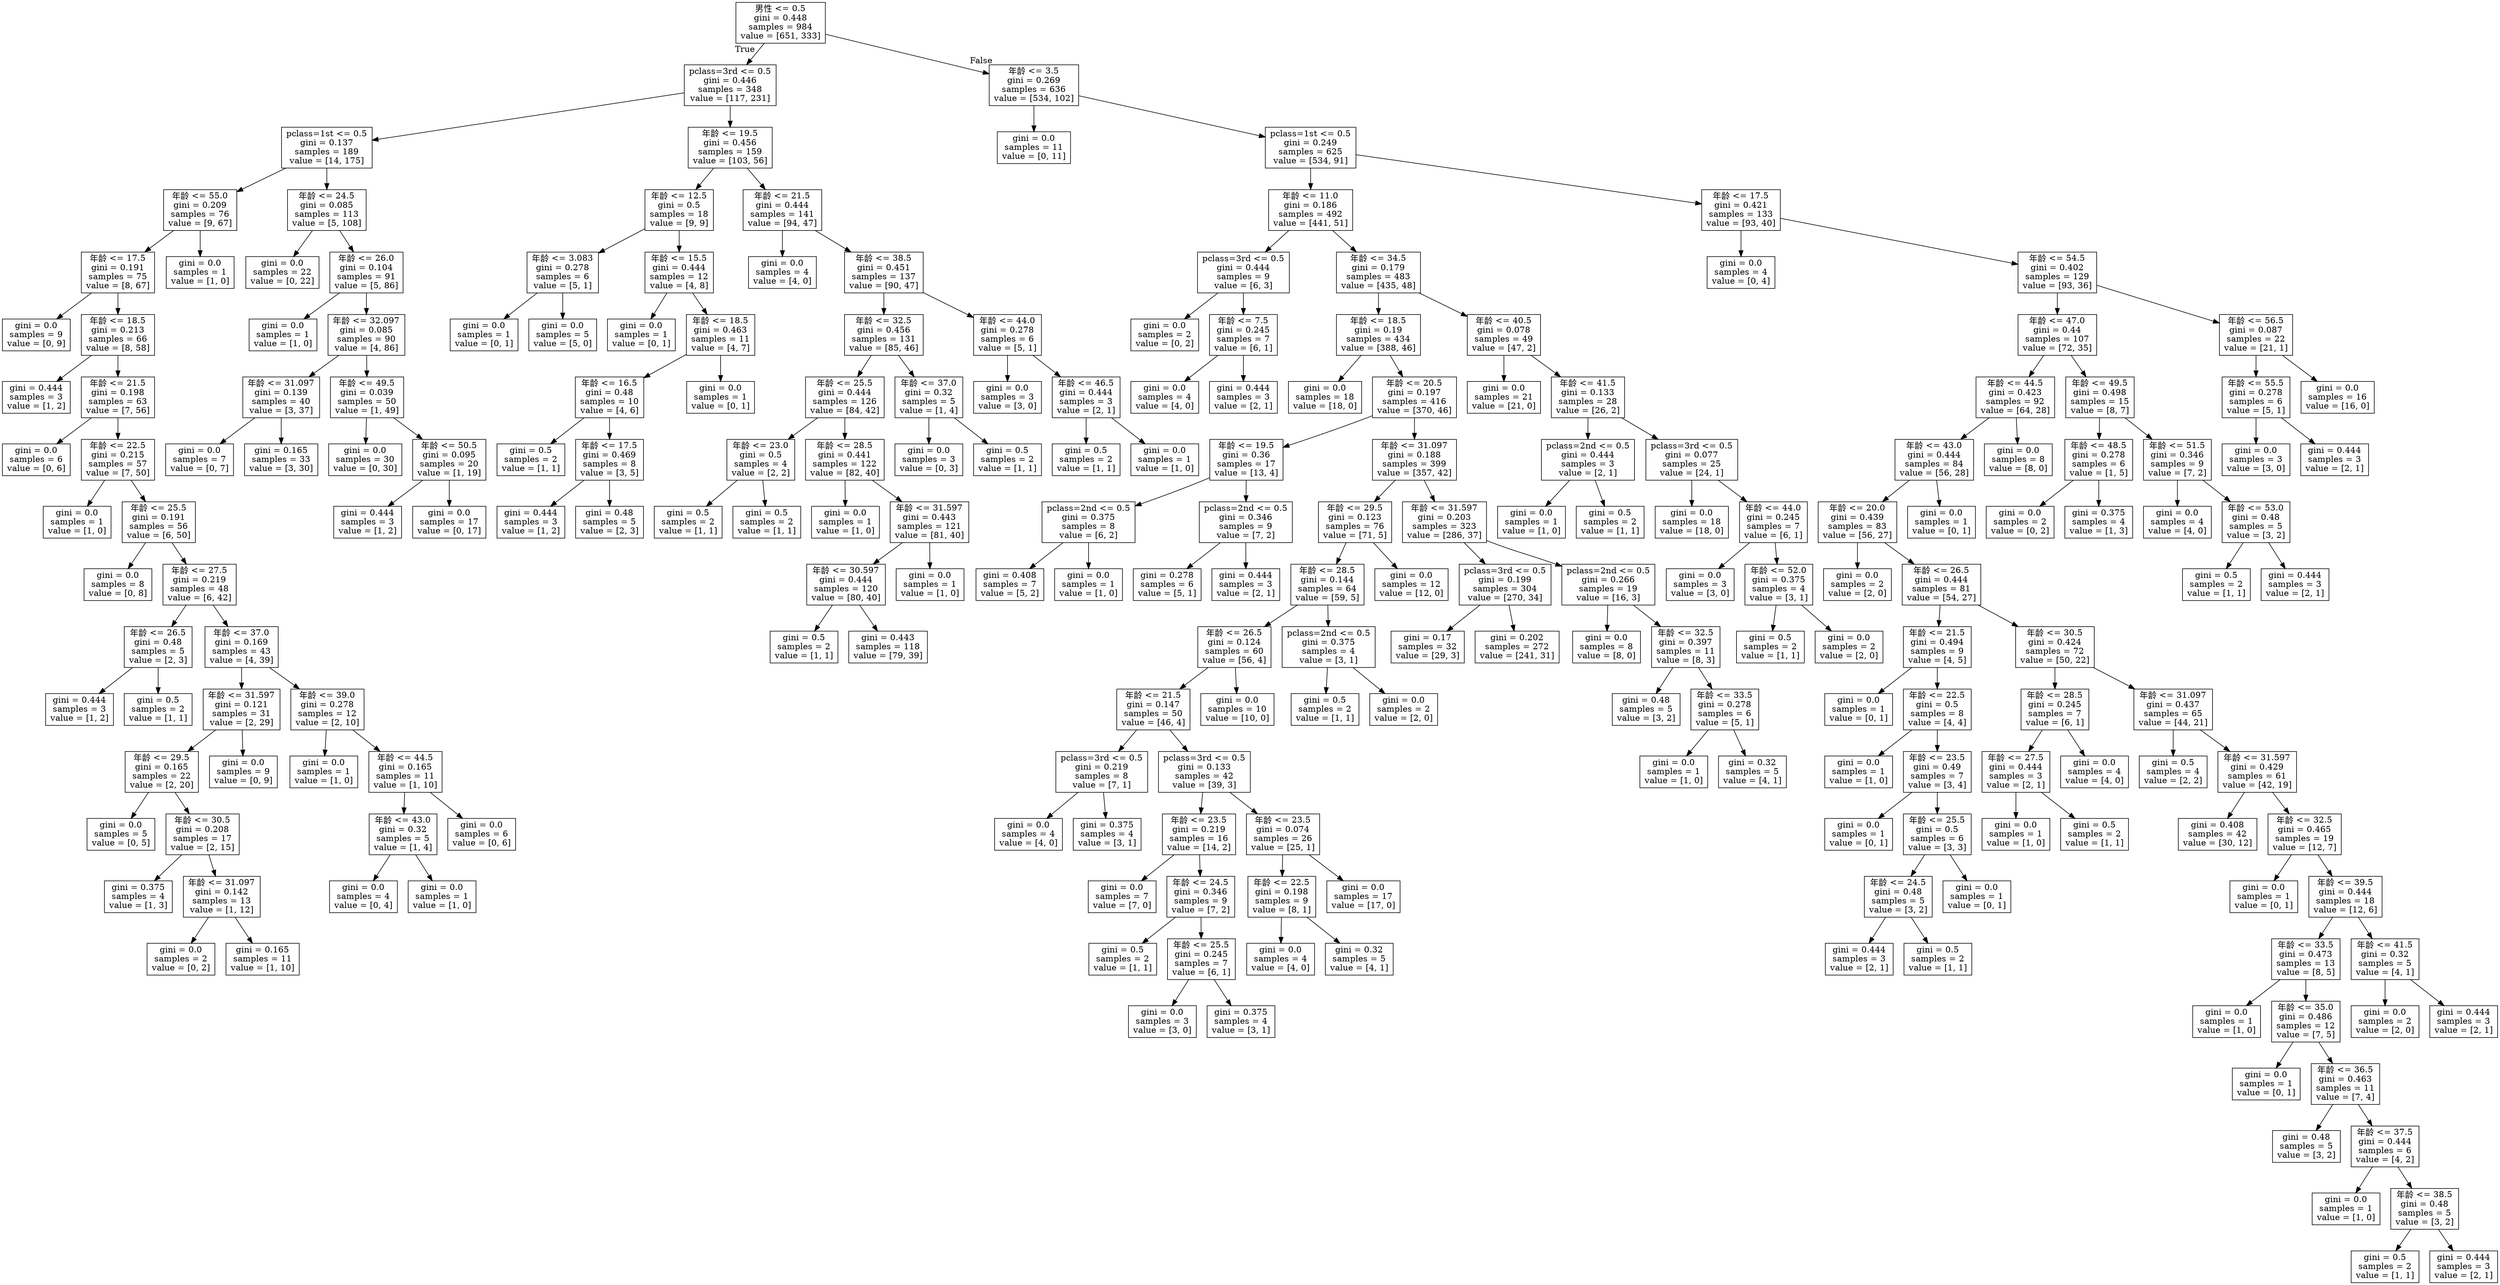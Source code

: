 digraph Tree {
node [shape=box] ;
0 [label="男性 <= 0.5\ngini = 0.448\nsamples = 984\nvalue = [651, 333]"] ;
1 [label="pclass=3rd <= 0.5\ngini = 0.446\nsamples = 348\nvalue = [117, 231]"] ;
0 -> 1 [labeldistance=2.5, labelangle=45, headlabel="True"] ;
2 [label="pclass=1st <= 0.5\ngini = 0.137\nsamples = 189\nvalue = [14, 175]"] ;
1 -> 2 ;
3 [label="年龄 <= 55.0\ngini = 0.209\nsamples = 76\nvalue = [9, 67]"] ;
2 -> 3 ;
4 [label="年龄 <= 17.5\ngini = 0.191\nsamples = 75\nvalue = [8, 67]"] ;
3 -> 4 ;
5 [label="gini = 0.0\nsamples = 9\nvalue = [0, 9]"] ;
4 -> 5 ;
6 [label="年龄 <= 18.5\ngini = 0.213\nsamples = 66\nvalue = [8, 58]"] ;
4 -> 6 ;
7 [label="gini = 0.444\nsamples = 3\nvalue = [1, 2]"] ;
6 -> 7 ;
8 [label="年龄 <= 21.5\ngini = 0.198\nsamples = 63\nvalue = [7, 56]"] ;
6 -> 8 ;
9 [label="gini = 0.0\nsamples = 6\nvalue = [0, 6]"] ;
8 -> 9 ;
10 [label="年龄 <= 22.5\ngini = 0.215\nsamples = 57\nvalue = [7, 50]"] ;
8 -> 10 ;
11 [label="gini = 0.0\nsamples = 1\nvalue = [1, 0]"] ;
10 -> 11 ;
12 [label="年龄 <= 25.5\ngini = 0.191\nsamples = 56\nvalue = [6, 50]"] ;
10 -> 12 ;
13 [label="gini = 0.0\nsamples = 8\nvalue = [0, 8]"] ;
12 -> 13 ;
14 [label="年龄 <= 27.5\ngini = 0.219\nsamples = 48\nvalue = [6, 42]"] ;
12 -> 14 ;
15 [label="年龄 <= 26.5\ngini = 0.48\nsamples = 5\nvalue = [2, 3]"] ;
14 -> 15 ;
16 [label="gini = 0.444\nsamples = 3\nvalue = [1, 2]"] ;
15 -> 16 ;
17 [label="gini = 0.5\nsamples = 2\nvalue = [1, 1]"] ;
15 -> 17 ;
18 [label="年龄 <= 37.0\ngini = 0.169\nsamples = 43\nvalue = [4, 39]"] ;
14 -> 18 ;
19 [label="年龄 <= 31.597\ngini = 0.121\nsamples = 31\nvalue = [2, 29]"] ;
18 -> 19 ;
20 [label="年龄 <= 29.5\ngini = 0.165\nsamples = 22\nvalue = [2, 20]"] ;
19 -> 20 ;
21 [label="gini = 0.0\nsamples = 5\nvalue = [0, 5]"] ;
20 -> 21 ;
22 [label="年龄 <= 30.5\ngini = 0.208\nsamples = 17\nvalue = [2, 15]"] ;
20 -> 22 ;
23 [label="gini = 0.375\nsamples = 4\nvalue = [1, 3]"] ;
22 -> 23 ;
24 [label="年龄 <= 31.097\ngini = 0.142\nsamples = 13\nvalue = [1, 12]"] ;
22 -> 24 ;
25 [label="gini = 0.0\nsamples = 2\nvalue = [0, 2]"] ;
24 -> 25 ;
26 [label="gini = 0.165\nsamples = 11\nvalue = [1, 10]"] ;
24 -> 26 ;
27 [label="gini = 0.0\nsamples = 9\nvalue = [0, 9]"] ;
19 -> 27 ;
28 [label="年龄 <= 39.0\ngini = 0.278\nsamples = 12\nvalue = [2, 10]"] ;
18 -> 28 ;
29 [label="gini = 0.0\nsamples = 1\nvalue = [1, 0]"] ;
28 -> 29 ;
30 [label="年龄 <= 44.5\ngini = 0.165\nsamples = 11\nvalue = [1, 10]"] ;
28 -> 30 ;
31 [label="年龄 <= 43.0\ngini = 0.32\nsamples = 5\nvalue = [1, 4]"] ;
30 -> 31 ;
32 [label="gini = 0.0\nsamples = 4\nvalue = [0, 4]"] ;
31 -> 32 ;
33 [label="gini = 0.0\nsamples = 1\nvalue = [1, 0]"] ;
31 -> 33 ;
34 [label="gini = 0.0\nsamples = 6\nvalue = [0, 6]"] ;
30 -> 34 ;
35 [label="gini = 0.0\nsamples = 1\nvalue = [1, 0]"] ;
3 -> 35 ;
36 [label="年龄 <= 24.5\ngini = 0.085\nsamples = 113\nvalue = [5, 108]"] ;
2 -> 36 ;
37 [label="gini = 0.0\nsamples = 22\nvalue = [0, 22]"] ;
36 -> 37 ;
38 [label="年龄 <= 26.0\ngini = 0.104\nsamples = 91\nvalue = [5, 86]"] ;
36 -> 38 ;
39 [label="gini = 0.0\nsamples = 1\nvalue = [1, 0]"] ;
38 -> 39 ;
40 [label="年龄 <= 32.097\ngini = 0.085\nsamples = 90\nvalue = [4, 86]"] ;
38 -> 40 ;
41 [label="年龄 <= 31.097\ngini = 0.139\nsamples = 40\nvalue = [3, 37]"] ;
40 -> 41 ;
42 [label="gini = 0.0\nsamples = 7\nvalue = [0, 7]"] ;
41 -> 42 ;
43 [label="gini = 0.165\nsamples = 33\nvalue = [3, 30]"] ;
41 -> 43 ;
44 [label="年龄 <= 49.5\ngini = 0.039\nsamples = 50\nvalue = [1, 49]"] ;
40 -> 44 ;
45 [label="gini = 0.0\nsamples = 30\nvalue = [0, 30]"] ;
44 -> 45 ;
46 [label="年龄 <= 50.5\ngini = 0.095\nsamples = 20\nvalue = [1, 19]"] ;
44 -> 46 ;
47 [label="gini = 0.444\nsamples = 3\nvalue = [1, 2]"] ;
46 -> 47 ;
48 [label="gini = 0.0\nsamples = 17\nvalue = [0, 17]"] ;
46 -> 48 ;
49 [label="年龄 <= 19.5\ngini = 0.456\nsamples = 159\nvalue = [103, 56]"] ;
1 -> 49 ;
50 [label="年龄 <= 12.5\ngini = 0.5\nsamples = 18\nvalue = [9, 9]"] ;
49 -> 50 ;
51 [label="年龄 <= 3.083\ngini = 0.278\nsamples = 6\nvalue = [5, 1]"] ;
50 -> 51 ;
52 [label="gini = 0.0\nsamples = 1\nvalue = [0, 1]"] ;
51 -> 52 ;
53 [label="gini = 0.0\nsamples = 5\nvalue = [5, 0]"] ;
51 -> 53 ;
54 [label="年龄 <= 15.5\ngini = 0.444\nsamples = 12\nvalue = [4, 8]"] ;
50 -> 54 ;
55 [label="gini = 0.0\nsamples = 1\nvalue = [0, 1]"] ;
54 -> 55 ;
56 [label="年龄 <= 18.5\ngini = 0.463\nsamples = 11\nvalue = [4, 7]"] ;
54 -> 56 ;
57 [label="年龄 <= 16.5\ngini = 0.48\nsamples = 10\nvalue = [4, 6]"] ;
56 -> 57 ;
58 [label="gini = 0.5\nsamples = 2\nvalue = [1, 1]"] ;
57 -> 58 ;
59 [label="年龄 <= 17.5\ngini = 0.469\nsamples = 8\nvalue = [3, 5]"] ;
57 -> 59 ;
60 [label="gini = 0.444\nsamples = 3\nvalue = [1, 2]"] ;
59 -> 60 ;
61 [label="gini = 0.48\nsamples = 5\nvalue = [2, 3]"] ;
59 -> 61 ;
62 [label="gini = 0.0\nsamples = 1\nvalue = [0, 1]"] ;
56 -> 62 ;
63 [label="年龄 <= 21.5\ngini = 0.444\nsamples = 141\nvalue = [94, 47]"] ;
49 -> 63 ;
64 [label="gini = 0.0\nsamples = 4\nvalue = [4, 0]"] ;
63 -> 64 ;
65 [label="年龄 <= 38.5\ngini = 0.451\nsamples = 137\nvalue = [90, 47]"] ;
63 -> 65 ;
66 [label="年龄 <= 32.5\ngini = 0.456\nsamples = 131\nvalue = [85, 46]"] ;
65 -> 66 ;
67 [label="年龄 <= 25.5\ngini = 0.444\nsamples = 126\nvalue = [84, 42]"] ;
66 -> 67 ;
68 [label="年龄 <= 23.0\ngini = 0.5\nsamples = 4\nvalue = [2, 2]"] ;
67 -> 68 ;
69 [label="gini = 0.5\nsamples = 2\nvalue = [1, 1]"] ;
68 -> 69 ;
70 [label="gini = 0.5\nsamples = 2\nvalue = [1, 1]"] ;
68 -> 70 ;
71 [label="年龄 <= 28.5\ngini = 0.441\nsamples = 122\nvalue = [82, 40]"] ;
67 -> 71 ;
72 [label="gini = 0.0\nsamples = 1\nvalue = [1, 0]"] ;
71 -> 72 ;
73 [label="年龄 <= 31.597\ngini = 0.443\nsamples = 121\nvalue = [81, 40]"] ;
71 -> 73 ;
74 [label="年龄 <= 30.597\ngini = 0.444\nsamples = 120\nvalue = [80, 40]"] ;
73 -> 74 ;
75 [label="gini = 0.5\nsamples = 2\nvalue = [1, 1]"] ;
74 -> 75 ;
76 [label="gini = 0.443\nsamples = 118\nvalue = [79, 39]"] ;
74 -> 76 ;
77 [label="gini = 0.0\nsamples = 1\nvalue = [1, 0]"] ;
73 -> 77 ;
78 [label="年龄 <= 37.0\ngini = 0.32\nsamples = 5\nvalue = [1, 4]"] ;
66 -> 78 ;
79 [label="gini = 0.0\nsamples = 3\nvalue = [0, 3]"] ;
78 -> 79 ;
80 [label="gini = 0.5\nsamples = 2\nvalue = [1, 1]"] ;
78 -> 80 ;
81 [label="年龄 <= 44.0\ngini = 0.278\nsamples = 6\nvalue = [5, 1]"] ;
65 -> 81 ;
82 [label="gini = 0.0\nsamples = 3\nvalue = [3, 0]"] ;
81 -> 82 ;
83 [label="年龄 <= 46.5\ngini = 0.444\nsamples = 3\nvalue = [2, 1]"] ;
81 -> 83 ;
84 [label="gini = 0.5\nsamples = 2\nvalue = [1, 1]"] ;
83 -> 84 ;
85 [label="gini = 0.0\nsamples = 1\nvalue = [1, 0]"] ;
83 -> 85 ;
86 [label="年龄 <= 3.5\ngini = 0.269\nsamples = 636\nvalue = [534, 102]"] ;
0 -> 86 [labeldistance=2.5, labelangle=-45, headlabel="False"] ;
87 [label="gini = 0.0\nsamples = 11\nvalue = [0, 11]"] ;
86 -> 87 ;
88 [label="pclass=1st <= 0.5\ngini = 0.249\nsamples = 625\nvalue = [534, 91]"] ;
86 -> 88 ;
89 [label="年龄 <= 11.0\ngini = 0.186\nsamples = 492\nvalue = [441, 51]"] ;
88 -> 89 ;
90 [label="pclass=3rd <= 0.5\ngini = 0.444\nsamples = 9\nvalue = [6, 3]"] ;
89 -> 90 ;
91 [label="gini = 0.0\nsamples = 2\nvalue = [0, 2]"] ;
90 -> 91 ;
92 [label="年龄 <= 7.5\ngini = 0.245\nsamples = 7\nvalue = [6, 1]"] ;
90 -> 92 ;
93 [label="gini = 0.0\nsamples = 4\nvalue = [4, 0]"] ;
92 -> 93 ;
94 [label="gini = 0.444\nsamples = 3\nvalue = [2, 1]"] ;
92 -> 94 ;
95 [label="年龄 <= 34.5\ngini = 0.179\nsamples = 483\nvalue = [435, 48]"] ;
89 -> 95 ;
96 [label="年龄 <= 18.5\ngini = 0.19\nsamples = 434\nvalue = [388, 46]"] ;
95 -> 96 ;
97 [label="gini = 0.0\nsamples = 18\nvalue = [18, 0]"] ;
96 -> 97 ;
98 [label="年龄 <= 20.5\ngini = 0.197\nsamples = 416\nvalue = [370, 46]"] ;
96 -> 98 ;
99 [label="年龄 <= 19.5\ngini = 0.36\nsamples = 17\nvalue = [13, 4]"] ;
98 -> 99 ;
100 [label="pclass=2nd <= 0.5\ngini = 0.375\nsamples = 8\nvalue = [6, 2]"] ;
99 -> 100 ;
101 [label="gini = 0.408\nsamples = 7\nvalue = [5, 2]"] ;
100 -> 101 ;
102 [label="gini = 0.0\nsamples = 1\nvalue = [1, 0]"] ;
100 -> 102 ;
103 [label="pclass=2nd <= 0.5\ngini = 0.346\nsamples = 9\nvalue = [7, 2]"] ;
99 -> 103 ;
104 [label="gini = 0.278\nsamples = 6\nvalue = [5, 1]"] ;
103 -> 104 ;
105 [label="gini = 0.444\nsamples = 3\nvalue = [2, 1]"] ;
103 -> 105 ;
106 [label="年龄 <= 31.097\ngini = 0.188\nsamples = 399\nvalue = [357, 42]"] ;
98 -> 106 ;
107 [label="年龄 <= 29.5\ngini = 0.123\nsamples = 76\nvalue = [71, 5]"] ;
106 -> 107 ;
108 [label="年龄 <= 28.5\ngini = 0.144\nsamples = 64\nvalue = [59, 5]"] ;
107 -> 108 ;
109 [label="年龄 <= 26.5\ngini = 0.124\nsamples = 60\nvalue = [56, 4]"] ;
108 -> 109 ;
110 [label="年龄 <= 21.5\ngini = 0.147\nsamples = 50\nvalue = [46, 4]"] ;
109 -> 110 ;
111 [label="pclass=3rd <= 0.5\ngini = 0.219\nsamples = 8\nvalue = [7, 1]"] ;
110 -> 111 ;
112 [label="gini = 0.0\nsamples = 4\nvalue = [4, 0]"] ;
111 -> 112 ;
113 [label="gini = 0.375\nsamples = 4\nvalue = [3, 1]"] ;
111 -> 113 ;
114 [label="pclass=3rd <= 0.5\ngini = 0.133\nsamples = 42\nvalue = [39, 3]"] ;
110 -> 114 ;
115 [label="年龄 <= 23.5\ngini = 0.219\nsamples = 16\nvalue = [14, 2]"] ;
114 -> 115 ;
116 [label="gini = 0.0\nsamples = 7\nvalue = [7, 0]"] ;
115 -> 116 ;
117 [label="年龄 <= 24.5\ngini = 0.346\nsamples = 9\nvalue = [7, 2]"] ;
115 -> 117 ;
118 [label="gini = 0.5\nsamples = 2\nvalue = [1, 1]"] ;
117 -> 118 ;
119 [label="年龄 <= 25.5\ngini = 0.245\nsamples = 7\nvalue = [6, 1]"] ;
117 -> 119 ;
120 [label="gini = 0.0\nsamples = 3\nvalue = [3, 0]"] ;
119 -> 120 ;
121 [label="gini = 0.375\nsamples = 4\nvalue = [3, 1]"] ;
119 -> 121 ;
122 [label="年龄 <= 23.5\ngini = 0.074\nsamples = 26\nvalue = [25, 1]"] ;
114 -> 122 ;
123 [label="年龄 <= 22.5\ngini = 0.198\nsamples = 9\nvalue = [8, 1]"] ;
122 -> 123 ;
124 [label="gini = 0.0\nsamples = 4\nvalue = [4, 0]"] ;
123 -> 124 ;
125 [label="gini = 0.32\nsamples = 5\nvalue = [4, 1]"] ;
123 -> 125 ;
126 [label="gini = 0.0\nsamples = 17\nvalue = [17, 0]"] ;
122 -> 126 ;
127 [label="gini = 0.0\nsamples = 10\nvalue = [10, 0]"] ;
109 -> 127 ;
128 [label="pclass=2nd <= 0.5\ngini = 0.375\nsamples = 4\nvalue = [3, 1]"] ;
108 -> 128 ;
129 [label="gini = 0.5\nsamples = 2\nvalue = [1, 1]"] ;
128 -> 129 ;
130 [label="gini = 0.0\nsamples = 2\nvalue = [2, 0]"] ;
128 -> 130 ;
131 [label="gini = 0.0\nsamples = 12\nvalue = [12, 0]"] ;
107 -> 131 ;
132 [label="年龄 <= 31.597\ngini = 0.203\nsamples = 323\nvalue = [286, 37]"] ;
106 -> 132 ;
133 [label="pclass=3rd <= 0.5\ngini = 0.199\nsamples = 304\nvalue = [270, 34]"] ;
132 -> 133 ;
134 [label="gini = 0.17\nsamples = 32\nvalue = [29, 3]"] ;
133 -> 134 ;
135 [label="gini = 0.202\nsamples = 272\nvalue = [241, 31]"] ;
133 -> 135 ;
136 [label="pclass=2nd <= 0.5\ngini = 0.266\nsamples = 19\nvalue = [16, 3]"] ;
132 -> 136 ;
137 [label="gini = 0.0\nsamples = 8\nvalue = [8, 0]"] ;
136 -> 137 ;
138 [label="年龄 <= 32.5\ngini = 0.397\nsamples = 11\nvalue = [8, 3]"] ;
136 -> 138 ;
139 [label="gini = 0.48\nsamples = 5\nvalue = [3, 2]"] ;
138 -> 139 ;
140 [label="年龄 <= 33.5\ngini = 0.278\nsamples = 6\nvalue = [5, 1]"] ;
138 -> 140 ;
141 [label="gini = 0.0\nsamples = 1\nvalue = [1, 0]"] ;
140 -> 141 ;
142 [label="gini = 0.32\nsamples = 5\nvalue = [4, 1]"] ;
140 -> 142 ;
143 [label="年龄 <= 40.5\ngini = 0.078\nsamples = 49\nvalue = [47, 2]"] ;
95 -> 143 ;
144 [label="gini = 0.0\nsamples = 21\nvalue = [21, 0]"] ;
143 -> 144 ;
145 [label="年龄 <= 41.5\ngini = 0.133\nsamples = 28\nvalue = [26, 2]"] ;
143 -> 145 ;
146 [label="pclass=2nd <= 0.5\ngini = 0.444\nsamples = 3\nvalue = [2, 1]"] ;
145 -> 146 ;
147 [label="gini = 0.0\nsamples = 1\nvalue = [1, 0]"] ;
146 -> 147 ;
148 [label="gini = 0.5\nsamples = 2\nvalue = [1, 1]"] ;
146 -> 148 ;
149 [label="pclass=3rd <= 0.5\ngini = 0.077\nsamples = 25\nvalue = [24, 1]"] ;
145 -> 149 ;
150 [label="gini = 0.0\nsamples = 18\nvalue = [18, 0]"] ;
149 -> 150 ;
151 [label="年龄 <= 44.0\ngini = 0.245\nsamples = 7\nvalue = [6, 1]"] ;
149 -> 151 ;
152 [label="gini = 0.0\nsamples = 3\nvalue = [3, 0]"] ;
151 -> 152 ;
153 [label="年龄 <= 52.0\ngini = 0.375\nsamples = 4\nvalue = [3, 1]"] ;
151 -> 153 ;
154 [label="gini = 0.5\nsamples = 2\nvalue = [1, 1]"] ;
153 -> 154 ;
155 [label="gini = 0.0\nsamples = 2\nvalue = [2, 0]"] ;
153 -> 155 ;
156 [label="年龄 <= 17.5\ngini = 0.421\nsamples = 133\nvalue = [93, 40]"] ;
88 -> 156 ;
157 [label="gini = 0.0\nsamples = 4\nvalue = [0, 4]"] ;
156 -> 157 ;
158 [label="年龄 <= 54.5\ngini = 0.402\nsamples = 129\nvalue = [93, 36]"] ;
156 -> 158 ;
159 [label="年龄 <= 47.0\ngini = 0.44\nsamples = 107\nvalue = [72, 35]"] ;
158 -> 159 ;
160 [label="年龄 <= 44.5\ngini = 0.423\nsamples = 92\nvalue = [64, 28]"] ;
159 -> 160 ;
161 [label="年龄 <= 43.0\ngini = 0.444\nsamples = 84\nvalue = [56, 28]"] ;
160 -> 161 ;
162 [label="年龄 <= 20.0\ngini = 0.439\nsamples = 83\nvalue = [56, 27]"] ;
161 -> 162 ;
163 [label="gini = 0.0\nsamples = 2\nvalue = [2, 0]"] ;
162 -> 163 ;
164 [label="年龄 <= 26.5\ngini = 0.444\nsamples = 81\nvalue = [54, 27]"] ;
162 -> 164 ;
165 [label="年龄 <= 21.5\ngini = 0.494\nsamples = 9\nvalue = [4, 5]"] ;
164 -> 165 ;
166 [label="gini = 0.0\nsamples = 1\nvalue = [0, 1]"] ;
165 -> 166 ;
167 [label="年龄 <= 22.5\ngini = 0.5\nsamples = 8\nvalue = [4, 4]"] ;
165 -> 167 ;
168 [label="gini = 0.0\nsamples = 1\nvalue = [1, 0]"] ;
167 -> 168 ;
169 [label="年龄 <= 23.5\ngini = 0.49\nsamples = 7\nvalue = [3, 4]"] ;
167 -> 169 ;
170 [label="gini = 0.0\nsamples = 1\nvalue = [0, 1]"] ;
169 -> 170 ;
171 [label="年龄 <= 25.5\ngini = 0.5\nsamples = 6\nvalue = [3, 3]"] ;
169 -> 171 ;
172 [label="年龄 <= 24.5\ngini = 0.48\nsamples = 5\nvalue = [3, 2]"] ;
171 -> 172 ;
173 [label="gini = 0.444\nsamples = 3\nvalue = [2, 1]"] ;
172 -> 173 ;
174 [label="gini = 0.5\nsamples = 2\nvalue = [1, 1]"] ;
172 -> 174 ;
175 [label="gini = 0.0\nsamples = 1\nvalue = [0, 1]"] ;
171 -> 175 ;
176 [label="年龄 <= 30.5\ngini = 0.424\nsamples = 72\nvalue = [50, 22]"] ;
164 -> 176 ;
177 [label="年龄 <= 28.5\ngini = 0.245\nsamples = 7\nvalue = [6, 1]"] ;
176 -> 177 ;
178 [label="年龄 <= 27.5\ngini = 0.444\nsamples = 3\nvalue = [2, 1]"] ;
177 -> 178 ;
179 [label="gini = 0.0\nsamples = 1\nvalue = [1, 0]"] ;
178 -> 179 ;
180 [label="gini = 0.5\nsamples = 2\nvalue = [1, 1]"] ;
178 -> 180 ;
181 [label="gini = 0.0\nsamples = 4\nvalue = [4, 0]"] ;
177 -> 181 ;
182 [label="年龄 <= 31.097\ngini = 0.437\nsamples = 65\nvalue = [44, 21]"] ;
176 -> 182 ;
183 [label="gini = 0.5\nsamples = 4\nvalue = [2, 2]"] ;
182 -> 183 ;
184 [label="年龄 <= 31.597\ngini = 0.429\nsamples = 61\nvalue = [42, 19]"] ;
182 -> 184 ;
185 [label="gini = 0.408\nsamples = 42\nvalue = [30, 12]"] ;
184 -> 185 ;
186 [label="年龄 <= 32.5\ngini = 0.465\nsamples = 19\nvalue = [12, 7]"] ;
184 -> 186 ;
187 [label="gini = 0.0\nsamples = 1\nvalue = [0, 1]"] ;
186 -> 187 ;
188 [label="年龄 <= 39.5\ngini = 0.444\nsamples = 18\nvalue = [12, 6]"] ;
186 -> 188 ;
189 [label="年龄 <= 33.5\ngini = 0.473\nsamples = 13\nvalue = [8, 5]"] ;
188 -> 189 ;
190 [label="gini = 0.0\nsamples = 1\nvalue = [1, 0]"] ;
189 -> 190 ;
191 [label="年龄 <= 35.0\ngini = 0.486\nsamples = 12\nvalue = [7, 5]"] ;
189 -> 191 ;
192 [label="gini = 0.0\nsamples = 1\nvalue = [0, 1]"] ;
191 -> 192 ;
193 [label="年龄 <= 36.5\ngini = 0.463\nsamples = 11\nvalue = [7, 4]"] ;
191 -> 193 ;
194 [label="gini = 0.48\nsamples = 5\nvalue = [3, 2]"] ;
193 -> 194 ;
195 [label="年龄 <= 37.5\ngini = 0.444\nsamples = 6\nvalue = [4, 2]"] ;
193 -> 195 ;
196 [label="gini = 0.0\nsamples = 1\nvalue = [1, 0]"] ;
195 -> 196 ;
197 [label="年龄 <= 38.5\ngini = 0.48\nsamples = 5\nvalue = [3, 2]"] ;
195 -> 197 ;
198 [label="gini = 0.5\nsamples = 2\nvalue = [1, 1]"] ;
197 -> 198 ;
199 [label="gini = 0.444\nsamples = 3\nvalue = [2, 1]"] ;
197 -> 199 ;
200 [label="年龄 <= 41.5\ngini = 0.32\nsamples = 5\nvalue = [4, 1]"] ;
188 -> 200 ;
201 [label="gini = 0.0\nsamples = 2\nvalue = [2, 0]"] ;
200 -> 201 ;
202 [label="gini = 0.444\nsamples = 3\nvalue = [2, 1]"] ;
200 -> 202 ;
203 [label="gini = 0.0\nsamples = 1\nvalue = [0, 1]"] ;
161 -> 203 ;
204 [label="gini = 0.0\nsamples = 8\nvalue = [8, 0]"] ;
160 -> 204 ;
205 [label="年龄 <= 49.5\ngini = 0.498\nsamples = 15\nvalue = [8, 7]"] ;
159 -> 205 ;
206 [label="年龄 <= 48.5\ngini = 0.278\nsamples = 6\nvalue = [1, 5]"] ;
205 -> 206 ;
207 [label="gini = 0.0\nsamples = 2\nvalue = [0, 2]"] ;
206 -> 207 ;
208 [label="gini = 0.375\nsamples = 4\nvalue = [1, 3]"] ;
206 -> 208 ;
209 [label="年龄 <= 51.5\ngini = 0.346\nsamples = 9\nvalue = [7, 2]"] ;
205 -> 209 ;
210 [label="gini = 0.0\nsamples = 4\nvalue = [4, 0]"] ;
209 -> 210 ;
211 [label="年龄 <= 53.0\ngini = 0.48\nsamples = 5\nvalue = [3, 2]"] ;
209 -> 211 ;
212 [label="gini = 0.5\nsamples = 2\nvalue = [1, 1]"] ;
211 -> 212 ;
213 [label="gini = 0.444\nsamples = 3\nvalue = [2, 1]"] ;
211 -> 213 ;
214 [label="年龄 <= 56.5\ngini = 0.087\nsamples = 22\nvalue = [21, 1]"] ;
158 -> 214 ;
215 [label="年龄 <= 55.5\ngini = 0.278\nsamples = 6\nvalue = [5, 1]"] ;
214 -> 215 ;
216 [label="gini = 0.0\nsamples = 3\nvalue = [3, 0]"] ;
215 -> 216 ;
217 [label="gini = 0.444\nsamples = 3\nvalue = [2, 1]"] ;
215 -> 217 ;
218 [label="gini = 0.0\nsamples = 16\nvalue = [16, 0]"] ;
214 -> 218 ;
}